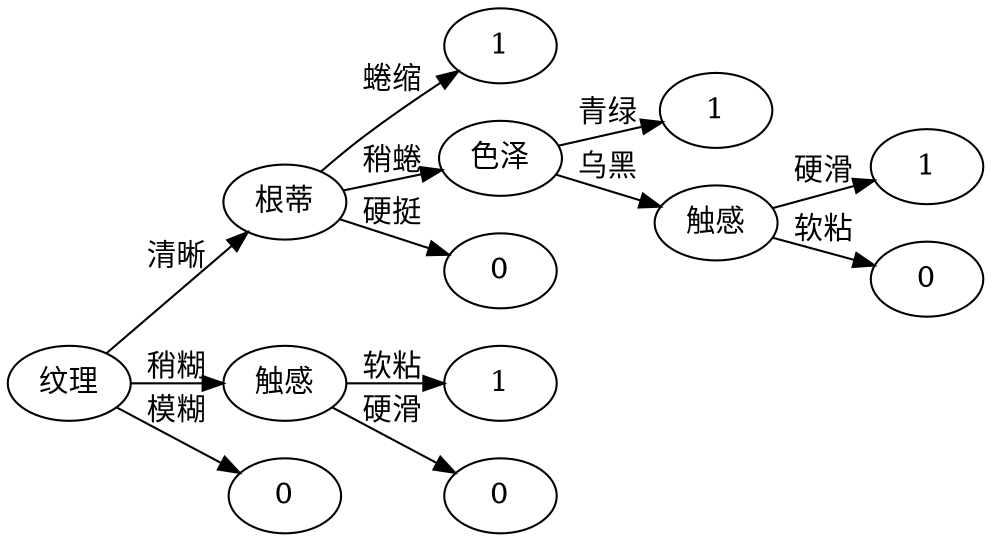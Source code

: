 digraph G {
	0 [label="纹理"]
	1 [label="根蒂"]
	0 -> 1 [label="清晰"]
	2 [label=1]
	1 -> 2 [label="蜷缩"]
	3 [label="色泽"]
	1 -> 3 [label="稍蜷"]
	4 [label=1]
	3 -> 4 [label="青绿"]
	5 [label="触感"]
	3 -> 5 [label="乌黑"]
	6 [label=1]
	5 -> 6 [label="硬滑"]
	7 [label=0]
	5 -> 7 [label="软粘"]
	8 [label=0]
	1 -> 8 [label="硬挺"]
	9 [label="触感"]
	0 -> 9 [label="稍糊"]
	10 [label=1]
	9 -> 10 [label="软粘"]
	11 [label=0]
	9 -> 11 [label="硬滑"]
	12 [label=0]
	0 -> 12 [label="模糊"]
	rankdir=LR ranksep=0
}
